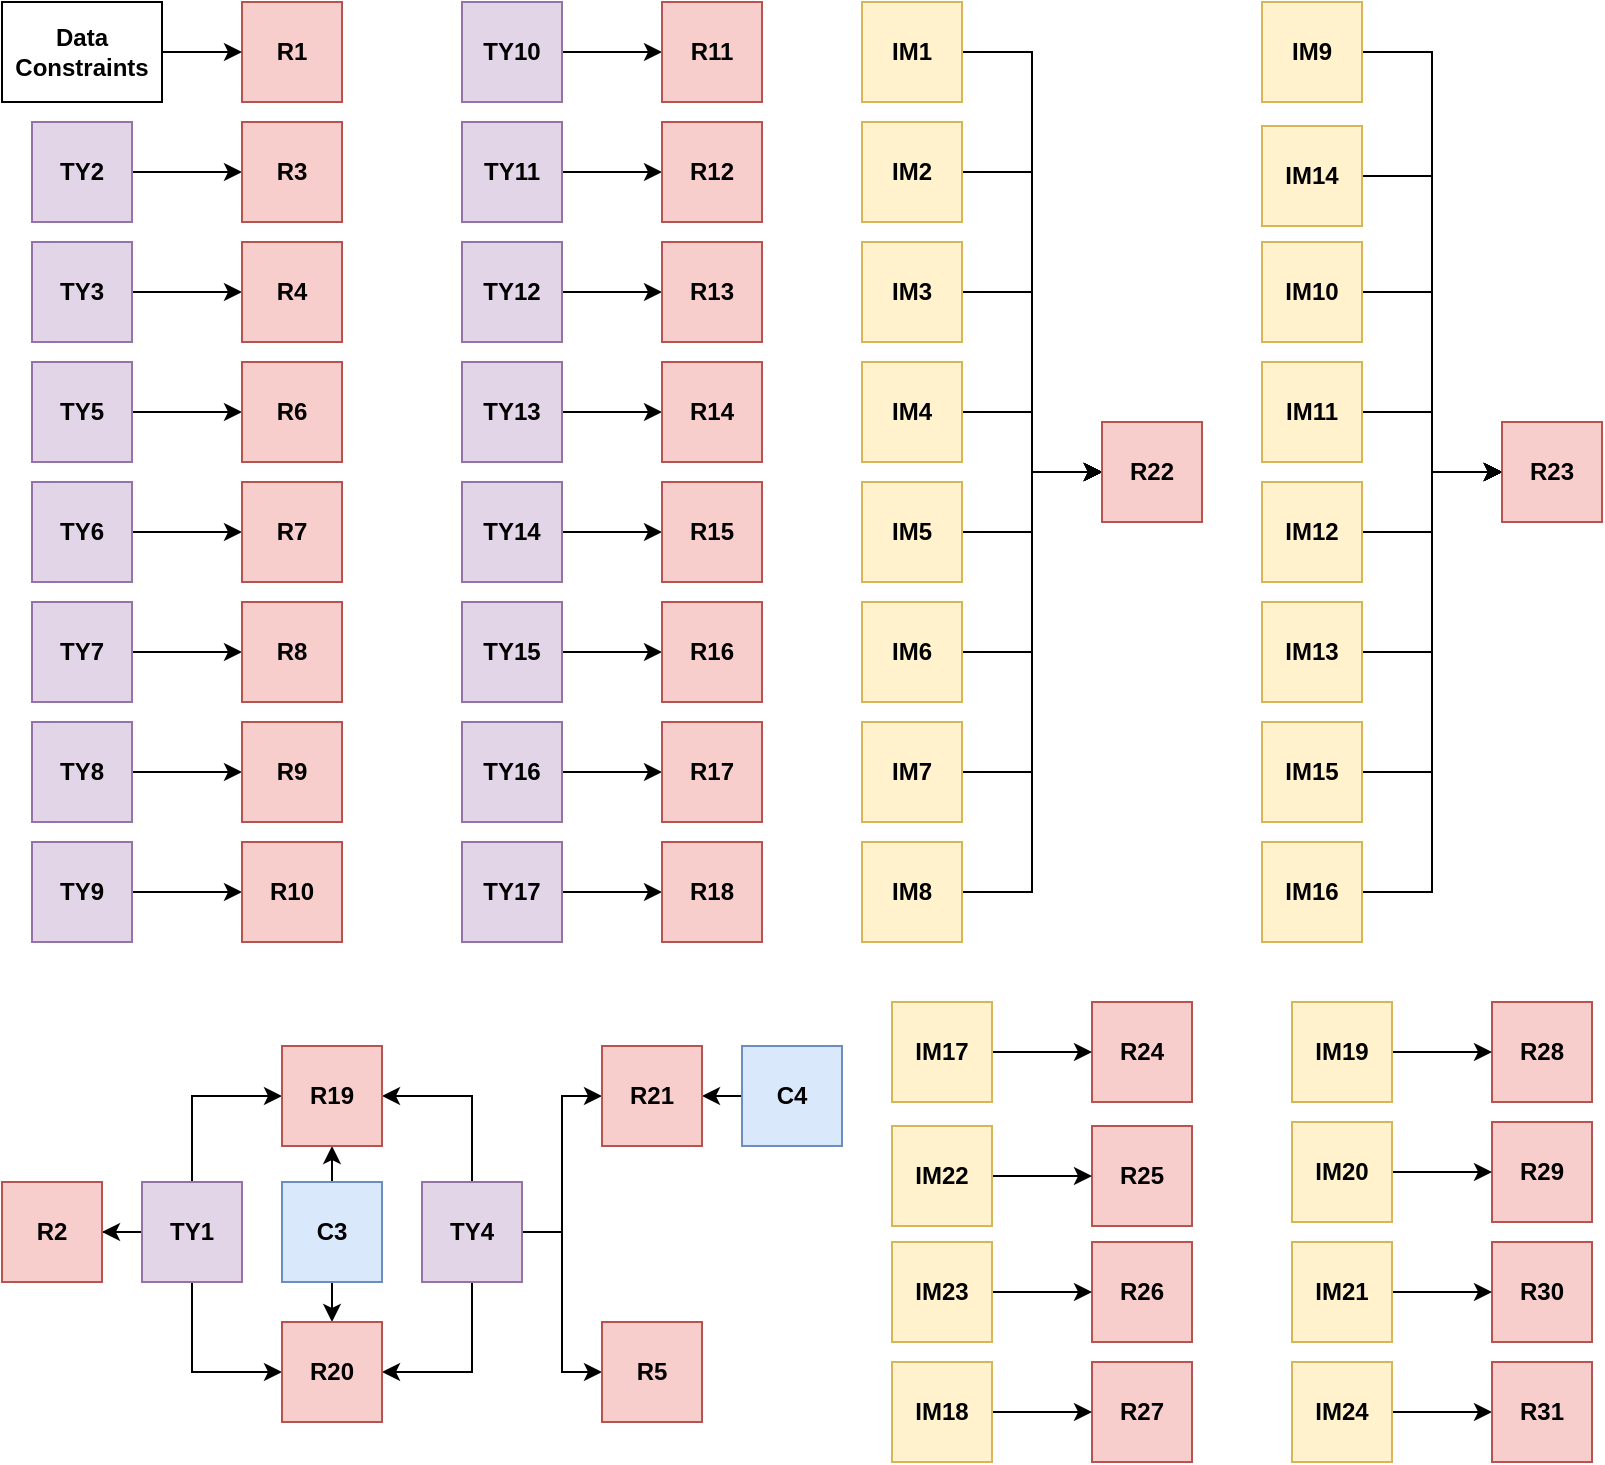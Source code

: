 <mxfile version="21.0.10" type="device"><diagram id="Voua08AdZDDQkW3HY6Ca" name="Page-1"><mxGraphModel dx="2222" dy="779" grid="1" gridSize="10" guides="1" tooltips="1" connect="1" arrows="1" fold="1" page="1" pageScale="1" pageWidth="850" pageHeight="1100" math="0" shadow="0"><root><mxCell id="0"/><mxCell id="1" parent="0"/><mxCell id="DReJ0ap7wg41NxFlK_kn-65" style="edgeStyle=orthogonalEdgeStyle;rounded=0;orthogonalLoop=1;jettySize=auto;html=1;exitX=1;exitY=0.5;exitDx=0;exitDy=0;entryX=0;entryY=0.5;entryDx=0;entryDy=0;" parent="1" source="UbPSpZ2BlI031xM621BM-1" target="DReJ0ap7wg41NxFlK_kn-56" edge="1"><mxGeometry relative="1" as="geometry"/></mxCell><mxCell id="UbPSpZ2BlI031xM621BM-1" value="IM1" style="rounded=0;whiteSpace=wrap;html=1;fontStyle=1;fillColor=#fff2cc;strokeColor=#d6b656;" parent="1" vertex="1"><mxGeometry x="-392" y="20" width="50" height="50" as="geometry"/></mxCell><mxCell id="DReJ0ap7wg41NxFlK_kn-14" value="" style="edgeStyle=orthogonalEdgeStyle;rounded=0;orthogonalLoop=1;jettySize=auto;html=1;" parent="1" source="UbPSpZ2BlI031xM621BM-9" target="DReJ0ap7wg41NxFlK_kn-13" edge="1"><mxGeometry relative="1" as="geometry"/></mxCell><mxCell id="UbPSpZ2BlI031xM621BM-9" value="TY5" style="rounded=0;whiteSpace=wrap;html=1;fontStyle=1;fillColor=#e1d5e7;strokeColor=#9673a6;" parent="1" vertex="1"><mxGeometry x="-807" y="200" width="50" height="50" as="geometry"/></mxCell><mxCell id="DReJ0ap7wg41NxFlK_kn-16" value="" style="edgeStyle=orthogonalEdgeStyle;rounded=0;orthogonalLoop=1;jettySize=auto;html=1;entryX=0;entryY=0.5;entryDx=0;entryDy=0;" parent="1" source="UbPSpZ2BlI031xM621BM-10" target="DReJ0ap7wg41NxFlK_kn-15" edge="1"><mxGeometry relative="1" as="geometry"/></mxCell><mxCell id="DReJ0ap7wg41NxFlK_kn-49" style="edgeStyle=orthogonalEdgeStyle;rounded=0;orthogonalLoop=1;jettySize=auto;html=1;exitX=0.5;exitY=0;exitDx=0;exitDy=0;entryX=1;entryY=0.5;entryDx=0;entryDy=0;" parent="1" source="UbPSpZ2BlI031xM621BM-10" target="DReJ0ap7wg41NxFlK_kn-41" edge="1"><mxGeometry relative="1" as="geometry"/></mxCell><mxCell id="DReJ0ap7wg41NxFlK_kn-50" style="edgeStyle=orthogonalEdgeStyle;rounded=0;orthogonalLoop=1;jettySize=auto;html=1;exitX=0.5;exitY=1;exitDx=0;exitDy=0;entryX=1;entryY=0.5;entryDx=0;entryDy=0;" parent="1" source="UbPSpZ2BlI031xM621BM-10" target="DReJ0ap7wg41NxFlK_kn-42" edge="1"><mxGeometry relative="1" as="geometry"/></mxCell><mxCell id="DReJ0ap7wg41NxFlK_kn-54" style="edgeStyle=orthogonalEdgeStyle;rounded=0;orthogonalLoop=1;jettySize=auto;html=1;exitX=1;exitY=0.5;exitDx=0;exitDy=0;entryX=0;entryY=0.5;entryDx=0;entryDy=0;" parent="1" source="UbPSpZ2BlI031xM621BM-10" target="DReJ0ap7wg41NxFlK_kn-53" edge="1"><mxGeometry relative="1" as="geometry"/></mxCell><mxCell id="UbPSpZ2BlI031xM621BM-10" value="TY4" style="rounded=0;whiteSpace=wrap;html=1;fontStyle=1;fillColor=#e1d5e7;strokeColor=#9673a6;" parent="1" vertex="1"><mxGeometry x="-612" y="610" width="50" height="50" as="geometry"/></mxCell><mxCell id="DReJ0ap7wg41NxFlK_kn-27" value="" style="edgeStyle=orthogonalEdgeStyle;rounded=0;orthogonalLoop=1;jettySize=auto;html=1;" parent="1" source="UbPSpZ2BlI031xM621BM-14" target="DReJ0ap7wg41NxFlK_kn-20" edge="1"><mxGeometry relative="1" as="geometry"/></mxCell><mxCell id="UbPSpZ2BlI031xM621BM-14" value="TY9" style="rounded=0;whiteSpace=wrap;html=1;fontStyle=1;fillColor=#e1d5e7;strokeColor=#9673a6;" parent="1" vertex="1"><mxGeometry x="-807" y="440" width="50" height="50" as="geometry"/></mxCell><mxCell id="DReJ0ap7wg41NxFlK_kn-66" value="" style="edgeStyle=orthogonalEdgeStyle;rounded=0;orthogonalLoop=1;jettySize=auto;html=1;entryX=0;entryY=0.5;entryDx=0;entryDy=0;" parent="1" source="UbPSpZ2BlI031xM621BM-2" target="DReJ0ap7wg41NxFlK_kn-56" edge="1"><mxGeometry relative="1" as="geometry"/></mxCell><mxCell id="UbPSpZ2BlI031xM621BM-2" value="IM2" style="rounded=0;whiteSpace=wrap;html=1;fontStyle=1;fillColor=#fff2cc;strokeColor=#d6b656;" parent="1" vertex="1"><mxGeometry x="-392" y="80" width="50" height="50" as="geometry"/></mxCell><mxCell id="DReJ0ap7wg41NxFlK_kn-25" style="edgeStyle=orthogonalEdgeStyle;rounded=0;orthogonalLoop=1;jettySize=auto;html=1;exitX=1;exitY=0.5;exitDx=0;exitDy=0;entryX=0;entryY=0.5;entryDx=0;entryDy=0;" parent="1" source="UbPSpZ2BlI031xM621BM-12" target="DReJ0ap7wg41NxFlK_kn-18" edge="1"><mxGeometry relative="1" as="geometry"/></mxCell><mxCell id="UbPSpZ2BlI031xM621BM-12" value="TY7" style="rounded=0;whiteSpace=wrap;html=1;fontStyle=1;fillColor=#e1d5e7;strokeColor=#9673a6;" parent="1" vertex="1"><mxGeometry x="-807" y="320" width="50" height="50" as="geometry"/></mxCell><mxCell id="DReJ0ap7wg41NxFlK_kn-26" style="edgeStyle=orthogonalEdgeStyle;rounded=0;orthogonalLoop=1;jettySize=auto;html=1;exitX=1;exitY=0.5;exitDx=0;exitDy=0;entryX=0;entryY=0.5;entryDx=0;entryDy=0;" parent="1" source="UbPSpZ2BlI031xM621BM-13" target="DReJ0ap7wg41NxFlK_kn-19" edge="1"><mxGeometry relative="1" as="geometry"/></mxCell><mxCell id="UbPSpZ2BlI031xM621BM-13" value="TY8" style="rounded=0;whiteSpace=wrap;html=1;fontStyle=1;fillColor=#e1d5e7;strokeColor=#9673a6;" parent="1" vertex="1"><mxGeometry x="-807" y="380" width="50" height="50" as="geometry"/></mxCell><mxCell id="DReJ0ap7wg41NxFlK_kn-23" style="edgeStyle=orthogonalEdgeStyle;rounded=0;orthogonalLoop=1;jettySize=auto;html=1;exitX=1;exitY=0.5;exitDx=0;exitDy=0;entryX=0;entryY=0.5;entryDx=0;entryDy=0;" parent="1" source="UbPSpZ2BlI031xM621BM-11" target="DReJ0ap7wg41NxFlK_kn-17" edge="1"><mxGeometry relative="1" as="geometry"/></mxCell><mxCell id="UbPSpZ2BlI031xM621BM-11" value="TY6" style="rounded=0;whiteSpace=wrap;html=1;fontStyle=1;fillColor=#e1d5e7;strokeColor=#9673a6;" parent="1" vertex="1"><mxGeometry x="-807" y="260" width="50" height="50" as="geometry"/></mxCell><mxCell id="DReJ0ap7wg41NxFlK_kn-43" style="edgeStyle=orthogonalEdgeStyle;rounded=0;orthogonalLoop=1;jettySize=auto;html=1;exitX=1;exitY=0.5;exitDx=0;exitDy=0;entryX=0;entryY=0.5;entryDx=0;entryDy=0;" parent="1" source="UbPSpZ2BlI031xM621BM-17" target="DReJ0ap7wg41NxFlK_kn-37" edge="1"><mxGeometry relative="1" as="geometry"/></mxCell><mxCell id="UbPSpZ2BlI031xM621BM-17" value="TY14" style="rounded=0;whiteSpace=wrap;html=1;fontStyle=1;fillColor=#e1d5e7;strokeColor=#9673a6;" parent="1" vertex="1"><mxGeometry x="-592" y="260" width="50" height="50" as="geometry"/></mxCell><mxCell id="DReJ0ap7wg41NxFlK_kn-45" style="edgeStyle=orthogonalEdgeStyle;rounded=0;orthogonalLoop=1;jettySize=auto;html=1;exitX=1;exitY=0.5;exitDx=0;exitDy=0;entryX=0;entryY=0.5;entryDx=0;entryDy=0;" parent="1" source="UbPSpZ2BlI031xM621BM-15" target="DReJ0ap7wg41NxFlK_kn-39" edge="1"><mxGeometry relative="1" as="geometry"/></mxCell><mxCell id="UbPSpZ2BlI031xM621BM-15" value="TY16" style="rounded=0;whiteSpace=wrap;html=1;fontStyle=1;fillColor=#e1d5e7;strokeColor=#9673a6;" parent="1" vertex="1"><mxGeometry x="-592" y="380" width="50" height="50" as="geometry"/></mxCell><mxCell id="DReJ0ap7wg41NxFlK_kn-46" style="edgeStyle=orthogonalEdgeStyle;rounded=0;orthogonalLoop=1;jettySize=auto;html=1;exitX=1;exitY=0.5;exitDx=0;exitDy=0;entryX=0;entryY=0.5;entryDx=0;entryDy=0;" parent="1" source="UbPSpZ2BlI031xM621BM-16" target="DReJ0ap7wg41NxFlK_kn-40" edge="1"><mxGeometry relative="1" as="geometry"/></mxCell><mxCell id="UbPSpZ2BlI031xM621BM-16" value="TY17" style="rounded=0;whiteSpace=wrap;html=1;fontStyle=1;fillColor=#e1d5e7;strokeColor=#9673a6;" parent="1" vertex="1"><mxGeometry x="-592" y="440" width="50" height="50" as="geometry"/></mxCell><mxCell id="DReJ0ap7wg41NxFlK_kn-44" style="edgeStyle=orthogonalEdgeStyle;rounded=0;orthogonalLoop=1;jettySize=auto;html=1;exitX=1;exitY=0.5;exitDx=0;exitDy=0;entryX=0;entryY=0.5;entryDx=0;entryDy=0;" parent="1" source="UbPSpZ2BlI031xM621BM-18" target="DReJ0ap7wg41NxFlK_kn-38" edge="1"><mxGeometry relative="1" as="geometry"/></mxCell><mxCell id="UbPSpZ2BlI031xM621BM-18" value="TY15" style="rounded=0;whiteSpace=wrap;html=1;fontStyle=1;fillColor=#e1d5e7;strokeColor=#9673a6;" parent="1" vertex="1"><mxGeometry x="-592" y="320" width="50" height="50" as="geometry"/></mxCell><mxCell id="DReJ0ap7wg41NxFlK_kn-12" value="" style="edgeStyle=orthogonalEdgeStyle;rounded=0;orthogonalLoop=1;jettySize=auto;html=1;" parent="1" source="GSLJ3GHXtGEVud8e1H04-1" target="DReJ0ap7wg41NxFlK_kn-11" edge="1"><mxGeometry relative="1" as="geometry"/></mxCell><mxCell id="GSLJ3GHXtGEVud8e1H04-1" value="TY3" style="rounded=0;whiteSpace=wrap;html=1;fontStyle=1;fillColor=#e1d5e7;strokeColor=#9673a6;" parent="1" vertex="1"><mxGeometry x="-807" y="140" width="50" height="50" as="geometry"/></mxCell><mxCell id="DReJ0ap7wg41NxFlK_kn-10" value="" style="edgeStyle=orthogonalEdgeStyle;rounded=0;orthogonalLoop=1;jettySize=auto;html=1;" parent="1" source="GSLJ3GHXtGEVud8e1H04-2" target="DReJ0ap7wg41NxFlK_kn-9" edge="1"><mxGeometry relative="1" as="geometry"/></mxCell><mxCell id="DReJ0ap7wg41NxFlK_kn-51" style="edgeStyle=orthogonalEdgeStyle;rounded=0;orthogonalLoop=1;jettySize=auto;html=1;exitX=0.5;exitY=0;exitDx=0;exitDy=0;entryX=0;entryY=0.5;entryDx=0;entryDy=0;" parent="1" source="GSLJ3GHXtGEVud8e1H04-2" target="DReJ0ap7wg41NxFlK_kn-41" edge="1"><mxGeometry relative="1" as="geometry"/></mxCell><mxCell id="DReJ0ap7wg41NxFlK_kn-52" style="edgeStyle=orthogonalEdgeStyle;rounded=0;orthogonalLoop=1;jettySize=auto;html=1;exitX=0.5;exitY=1;exitDx=0;exitDy=0;entryX=0;entryY=0.5;entryDx=0;entryDy=0;" parent="1" source="GSLJ3GHXtGEVud8e1H04-2" target="DReJ0ap7wg41NxFlK_kn-42" edge="1"><mxGeometry relative="1" as="geometry"/></mxCell><mxCell id="GSLJ3GHXtGEVud8e1H04-2" value="TY1" style="rounded=0;whiteSpace=wrap;html=1;fontStyle=1;fillColor=#e1d5e7;strokeColor=#9673a6;" parent="1" vertex="1"><mxGeometry x="-752" y="610" width="50" height="50" as="geometry"/></mxCell><mxCell id="DReJ0ap7wg41NxFlK_kn-69" style="edgeStyle=orthogonalEdgeStyle;rounded=0;orthogonalLoop=1;jettySize=auto;html=1;exitX=1;exitY=0.5;exitDx=0;exitDy=0;entryX=0;entryY=0.5;entryDx=0;entryDy=0;" parent="1" source="GSLJ3GHXtGEVud8e1H04-3" target="DReJ0ap7wg41NxFlK_kn-56" edge="1"><mxGeometry relative="1" as="geometry"/></mxCell><mxCell id="GSLJ3GHXtGEVud8e1H04-3" value="IM5" style="rounded=0;whiteSpace=wrap;html=1;fontStyle=1;fillColor=#fff2cc;strokeColor=#d6b656;" parent="1" vertex="1"><mxGeometry x="-392" y="260" width="50" height="50" as="geometry"/></mxCell><mxCell id="DReJ0ap7wg41NxFlK_kn-72" style="edgeStyle=orthogonalEdgeStyle;rounded=0;orthogonalLoop=1;jettySize=auto;html=1;exitX=1;exitY=0.5;exitDx=0;exitDy=0;entryX=0;entryY=0.5;entryDx=0;entryDy=0;" parent="1" source="GSLJ3GHXtGEVud8e1H04-4" target="DReJ0ap7wg41NxFlK_kn-56" edge="1"><mxGeometry relative="1" as="geometry"/></mxCell><mxCell id="GSLJ3GHXtGEVud8e1H04-4" value="IM8" style="rounded=0;whiteSpace=wrap;html=1;fontStyle=1;fillColor=#fff2cc;strokeColor=#d6b656;" parent="1" vertex="1"><mxGeometry x="-392" y="440" width="50" height="50" as="geometry"/></mxCell><mxCell id="DReJ0ap7wg41NxFlK_kn-78" style="edgeStyle=orthogonalEdgeStyle;rounded=0;orthogonalLoop=1;jettySize=auto;html=1;exitX=1;exitY=0.5;exitDx=0;exitDy=0;entryX=0;entryY=0.5;entryDx=0;entryDy=0;" parent="1" source="GSLJ3GHXtGEVud8e1H04-5" target="DReJ0ap7wg41NxFlK_kn-57" edge="1"><mxGeometry relative="1" as="geometry"/></mxCell><mxCell id="GSLJ3GHXtGEVud8e1H04-5" value="IM13" style="rounded=0;whiteSpace=wrap;html=1;fontStyle=1;fillColor=#fff2cc;strokeColor=#d6b656;" parent="1" vertex="1"><mxGeometry x="-192" y="320" width="50" height="50" as="geometry"/></mxCell><mxCell id="DReJ0ap7wg41NxFlK_kn-73" value="" style="edgeStyle=orthogonalEdgeStyle;rounded=0;orthogonalLoop=1;jettySize=auto;html=1;entryX=0;entryY=0.5;entryDx=0;entryDy=0;" parent="1" source="GSLJ3GHXtGEVud8e1H04-6" target="DReJ0ap7wg41NxFlK_kn-57" edge="1"><mxGeometry relative="1" as="geometry"/></mxCell><mxCell id="GSLJ3GHXtGEVud8e1H04-6" value="IM9" style="rounded=0;whiteSpace=wrap;html=1;fontStyle=1;fillColor=#fff2cc;strokeColor=#d6b656;" parent="1" vertex="1"><mxGeometry x="-192" y="20" width="50" height="50" as="geometry"/></mxCell><mxCell id="DReJ0ap7wg41NxFlK_kn-75" value="" style="edgeStyle=orthogonalEdgeStyle;rounded=0;orthogonalLoop=1;jettySize=auto;html=1;entryX=0;entryY=0.5;entryDx=0;entryDy=0;" parent="1" source="GSLJ3GHXtGEVud8e1H04-7" target="DReJ0ap7wg41NxFlK_kn-57" edge="1"><mxGeometry relative="1" as="geometry"/></mxCell><mxCell id="GSLJ3GHXtGEVud8e1H04-7" value="IM10" style="rounded=0;whiteSpace=wrap;html=1;fontStyle=1;fillColor=#fff2cc;strokeColor=#d6b656;" parent="1" vertex="1"><mxGeometry x="-192" y="140" width="50" height="50" as="geometry"/></mxCell><mxCell id="DReJ0ap7wg41NxFlK_kn-76" style="edgeStyle=orthogonalEdgeStyle;rounded=0;orthogonalLoop=1;jettySize=auto;html=1;exitX=1;exitY=0.5;exitDx=0;exitDy=0;entryX=0;entryY=0.5;entryDx=0;entryDy=0;" parent="1" source="GSLJ3GHXtGEVud8e1H04-8" target="DReJ0ap7wg41NxFlK_kn-57" edge="1"><mxGeometry relative="1" as="geometry"/></mxCell><mxCell id="GSLJ3GHXtGEVud8e1H04-8" value="IM11" style="rounded=0;whiteSpace=wrap;html=1;fontStyle=1;fillColor=#fff2cc;strokeColor=#d6b656;" parent="1" vertex="1"><mxGeometry x="-192.0" y="200" width="50" height="50" as="geometry"/></mxCell><mxCell id="DReJ0ap7wg41NxFlK_kn-77" style="edgeStyle=orthogonalEdgeStyle;rounded=0;orthogonalLoop=1;jettySize=auto;html=1;exitX=1;exitY=0.5;exitDx=0;exitDy=0;entryX=0;entryY=0.5;entryDx=0;entryDy=0;" parent="1" source="GSLJ3GHXtGEVud8e1H04-9" target="DReJ0ap7wg41NxFlK_kn-57" edge="1"><mxGeometry relative="1" as="geometry"/></mxCell><mxCell id="GSLJ3GHXtGEVud8e1H04-9" value="IM12" style="rounded=0;whiteSpace=wrap;html=1;fontStyle=1;fillColor=#fff2cc;strokeColor=#d6b656;" parent="1" vertex="1"><mxGeometry x="-192.0" y="260" width="50" height="50" as="geometry"/></mxCell><mxCell id="DReJ0ap7wg41NxFlK_kn-70" value="" style="edgeStyle=orthogonalEdgeStyle;rounded=0;orthogonalLoop=1;jettySize=auto;html=1;entryX=0;entryY=0.5;entryDx=0;entryDy=0;" parent="1" source="nAyjH7x5ld0WhubJfcOg-8" target="DReJ0ap7wg41NxFlK_kn-56" edge="1"><mxGeometry relative="1" as="geometry"/></mxCell><mxCell id="nAyjH7x5ld0WhubJfcOg-8" value="IM6" style="rounded=0;whiteSpace=wrap;html=1;fontStyle=1;fillColor=#fff2cc;strokeColor=#d6b656;" parent="1" vertex="1"><mxGeometry x="-392" y="320" width="50" height="50" as="geometry"/></mxCell><mxCell id="DReJ0ap7wg41NxFlK_kn-71" value="" style="edgeStyle=orthogonalEdgeStyle;rounded=0;orthogonalLoop=1;jettySize=auto;html=1;entryX=0;entryY=0.5;entryDx=0;entryDy=0;" parent="1" source="nAyjH7x5ld0WhubJfcOg-13" target="DReJ0ap7wg41NxFlK_kn-56" edge="1"><mxGeometry relative="1" as="geometry"/></mxCell><mxCell id="nAyjH7x5ld0WhubJfcOg-13" value="IM7" style="rounded=0;whiteSpace=wrap;html=1;fontStyle=1;fillColor=#fff2cc;strokeColor=#d6b656;" parent="1" vertex="1"><mxGeometry x="-392.0" y="380" width="50" height="50" as="geometry"/></mxCell><mxCell id="DReJ0ap7wg41NxFlK_kn-68" style="edgeStyle=orthogonalEdgeStyle;rounded=0;orthogonalLoop=1;jettySize=auto;html=1;exitX=1;exitY=0.5;exitDx=0;exitDy=0;entryX=0;entryY=0.5;entryDx=0;entryDy=0;" parent="1" source="nAyjH7x5ld0WhubJfcOg-16" target="DReJ0ap7wg41NxFlK_kn-56" edge="1"><mxGeometry relative="1" as="geometry"/></mxCell><mxCell id="nAyjH7x5ld0WhubJfcOg-16" value="IM4" style="rounded=0;whiteSpace=wrap;html=1;fontStyle=1;fillColor=#fff2cc;strokeColor=#d6b656;" parent="1" vertex="1"><mxGeometry x="-392" y="200" width="50" height="50" as="geometry"/></mxCell><mxCell id="DReJ0ap7wg41NxFlK_kn-8" value="" style="edgeStyle=orthogonalEdgeStyle;rounded=0;orthogonalLoop=1;jettySize=auto;html=1;" parent="1" source="nAyjH7x5ld0WhubJfcOg-23" target="DReJ0ap7wg41NxFlK_kn-7" edge="1"><mxGeometry relative="1" as="geometry"/></mxCell><mxCell id="nAyjH7x5ld0WhubJfcOg-23" value="TY2" style="rounded=0;whiteSpace=wrap;html=1;fontStyle=1;fillColor=#e1d5e7;strokeColor=#9673a6;" parent="1" vertex="1"><mxGeometry x="-807" y="80" width="50" height="50" as="geometry"/></mxCell><mxCell id="DReJ0ap7wg41NxFlK_kn-35" style="edgeStyle=orthogonalEdgeStyle;rounded=0;orthogonalLoop=1;jettySize=auto;html=1;exitX=1;exitY=0.5;exitDx=0;exitDy=0;entryX=0;entryY=0.5;entryDx=0;entryDy=0;" parent="1" source="nAyjH7x5ld0WhubJfcOg-42" target="DReJ0ap7wg41NxFlK_kn-28" edge="1"><mxGeometry relative="1" as="geometry"/></mxCell><mxCell id="nAyjH7x5ld0WhubJfcOg-42" value="TY10" style="rounded=0;whiteSpace=wrap;html=1;fontStyle=1;fillColor=#e1d5e7;strokeColor=#9673a6;" parent="1" vertex="1"><mxGeometry x="-592" y="20" width="50" height="50" as="geometry"/></mxCell><mxCell id="DReJ0ap7wg41NxFlK_kn-36" style="edgeStyle=orthogonalEdgeStyle;rounded=0;orthogonalLoop=1;jettySize=auto;html=1;exitX=1;exitY=0.5;exitDx=0;exitDy=0;entryX=0;entryY=0.5;entryDx=0;entryDy=0;" parent="1" source="nAyjH7x5ld0WhubJfcOg-43" target="DReJ0ap7wg41NxFlK_kn-29" edge="1"><mxGeometry relative="1" as="geometry"/></mxCell><mxCell id="nAyjH7x5ld0WhubJfcOg-43" value="TY11" style="rounded=0;whiteSpace=wrap;html=1;fontStyle=1;fillColor=#e1d5e7;strokeColor=#9673a6;" parent="1" vertex="1"><mxGeometry x="-592" y="80" width="50" height="50" as="geometry"/></mxCell><mxCell id="DReJ0ap7wg41NxFlK_kn-34" style="edgeStyle=orthogonalEdgeStyle;rounded=0;orthogonalLoop=1;jettySize=auto;html=1;exitX=1;exitY=0.5;exitDx=0;exitDy=0;entryX=0;entryY=0.5;entryDx=0;entryDy=0;" parent="1" source="nAyjH7x5ld0WhubJfcOg-44" target="DReJ0ap7wg41NxFlK_kn-30" edge="1"><mxGeometry relative="1" as="geometry"/></mxCell><mxCell id="nAyjH7x5ld0WhubJfcOg-44" value="TY12" style="rounded=0;whiteSpace=wrap;html=1;fontStyle=1;fillColor=#e1d5e7;strokeColor=#9673a6;" parent="1" vertex="1"><mxGeometry x="-592" y="140" width="50" height="50" as="geometry"/></mxCell><mxCell id="DReJ0ap7wg41NxFlK_kn-33" value="" style="edgeStyle=orthogonalEdgeStyle;rounded=0;orthogonalLoop=1;jettySize=auto;html=1;" parent="1" source="nAyjH7x5ld0WhubJfcOg-45" target="DReJ0ap7wg41NxFlK_kn-31" edge="1"><mxGeometry relative="1" as="geometry"/></mxCell><mxCell id="nAyjH7x5ld0WhubJfcOg-45" value="TY13" style="rounded=0;whiteSpace=wrap;html=1;fontStyle=1;fillColor=#e1d5e7;strokeColor=#9673a6;" parent="1" vertex="1"><mxGeometry x="-592" y="200" width="50" height="50" as="geometry"/></mxCell><mxCell id="DReJ0ap7wg41NxFlK_kn-67" value="" style="edgeStyle=orthogonalEdgeStyle;rounded=0;orthogonalLoop=1;jettySize=auto;html=1;entryX=0;entryY=0.5;entryDx=0;entryDy=0;" parent="1" source="uFB73G2saYUNhUMWogG1-1" target="DReJ0ap7wg41NxFlK_kn-56" edge="1"><mxGeometry relative="1" as="geometry"/></mxCell><mxCell id="uFB73G2saYUNhUMWogG1-1" value="IM3" style="rounded=0;whiteSpace=wrap;html=1;fontStyle=1;fillColor=#fff2cc;strokeColor=#d6b656;" parent="1" vertex="1"><mxGeometry x="-392.0" y="140" width="50" height="50" as="geometry"/></mxCell><mxCell id="DReJ0ap7wg41NxFlK_kn-79" style="edgeStyle=orthogonalEdgeStyle;rounded=0;orthogonalLoop=1;jettySize=auto;html=1;exitX=1;exitY=0.5;exitDx=0;exitDy=0;entryX=0;entryY=0.5;entryDx=0;entryDy=0;" parent="1" source="fTgO2sZlpGz_nwhxXqvM-1" target="DReJ0ap7wg41NxFlK_kn-57" edge="1"><mxGeometry relative="1" as="geometry"/></mxCell><mxCell id="fTgO2sZlpGz_nwhxXqvM-1" value="IM15" style="rounded=0;whiteSpace=wrap;html=1;fontStyle=1;fillColor=#fff2cc;strokeColor=#d6b656;" parent="1" vertex="1"><mxGeometry x="-192" y="380" width="50" height="50" as="geometry"/></mxCell><mxCell id="DReJ0ap7wg41NxFlK_kn-74" value="" style="edgeStyle=orthogonalEdgeStyle;rounded=0;orthogonalLoop=1;jettySize=auto;html=1;entryX=0;entryY=0.5;entryDx=0;entryDy=0;" parent="1" source="fTgO2sZlpGz_nwhxXqvM-2" target="DReJ0ap7wg41NxFlK_kn-57" edge="1"><mxGeometry relative="1" as="geometry"/></mxCell><mxCell id="fTgO2sZlpGz_nwhxXqvM-2" value="IM14" style="rounded=0;whiteSpace=wrap;html=1;fontStyle=1;fillColor=#fff2cc;strokeColor=#d6b656;" parent="1" vertex="1"><mxGeometry x="-192" y="82" width="50" height="50" as="geometry"/></mxCell><mxCell id="DReJ0ap7wg41NxFlK_kn-55" style="edgeStyle=orthogonalEdgeStyle;rounded=0;orthogonalLoop=1;jettySize=auto;html=1;exitX=0;exitY=0.5;exitDx=0;exitDy=0;entryX=1;entryY=0.5;entryDx=0;entryDy=0;" parent="1" source="DReJ0ap7wg41NxFlK_kn-2" target="DReJ0ap7wg41NxFlK_kn-53" edge="1"><mxGeometry relative="1" as="geometry"/></mxCell><mxCell id="DReJ0ap7wg41NxFlK_kn-2" value="&lt;b&gt;C4&lt;/b&gt;" style="whiteSpace=wrap;html=1;aspect=fixed;fillColor=#dae8fc;strokeColor=#6c8ebf;" parent="1" vertex="1"><mxGeometry x="-452" y="542" width="50" height="50" as="geometry"/></mxCell><mxCell id="DReJ0ap7wg41NxFlK_kn-47" style="edgeStyle=orthogonalEdgeStyle;rounded=0;orthogonalLoop=1;jettySize=auto;html=1;exitX=0.5;exitY=0;exitDx=0;exitDy=0;entryX=0.5;entryY=1;entryDx=0;entryDy=0;" parent="1" source="DReJ0ap7wg41NxFlK_kn-3" target="DReJ0ap7wg41NxFlK_kn-41" edge="1"><mxGeometry relative="1" as="geometry"/></mxCell><mxCell id="DReJ0ap7wg41NxFlK_kn-48" style="edgeStyle=orthogonalEdgeStyle;rounded=0;orthogonalLoop=1;jettySize=auto;html=1;exitX=0.5;exitY=1;exitDx=0;exitDy=0;entryX=0.5;entryY=0;entryDx=0;entryDy=0;" parent="1" source="DReJ0ap7wg41NxFlK_kn-3" target="DReJ0ap7wg41NxFlK_kn-42" edge="1"><mxGeometry relative="1" as="geometry"/></mxCell><mxCell id="DReJ0ap7wg41NxFlK_kn-3" value="&lt;b&gt;C3&lt;/b&gt;" style="whiteSpace=wrap;html=1;aspect=fixed;fillColor=#dae8fc;strokeColor=#6c8ebf;" parent="1" vertex="1"><mxGeometry x="-682" y="610" width="50" height="50" as="geometry"/></mxCell><mxCell id="DReJ0ap7wg41NxFlK_kn-4" value="R1" style="rounded=0;whiteSpace=wrap;html=1;fontStyle=1;fillColor=#f8cecc;strokeColor=#b85450;" parent="1" vertex="1"><mxGeometry x="-702" y="20" width="50" height="50" as="geometry"/></mxCell><mxCell id="DReJ0ap7wg41NxFlK_kn-6" value="" style="edgeStyle=orthogonalEdgeStyle;rounded=0;orthogonalLoop=1;jettySize=auto;html=1;" parent="1" source="DReJ0ap7wg41NxFlK_kn-5" target="DReJ0ap7wg41NxFlK_kn-4" edge="1"><mxGeometry relative="1" as="geometry"/></mxCell><mxCell id="DReJ0ap7wg41NxFlK_kn-5" value="Data Constraints" style="rounded=0;whiteSpace=wrap;html=1;fontStyle=1;" parent="1" vertex="1"><mxGeometry x="-822" y="20" width="80" height="50" as="geometry"/></mxCell><mxCell id="DReJ0ap7wg41NxFlK_kn-7" value="R3" style="rounded=0;whiteSpace=wrap;html=1;fontStyle=1;fillColor=#f8cecc;strokeColor=#b85450;" parent="1" vertex="1"><mxGeometry x="-702" y="80" width="50" height="50" as="geometry"/></mxCell><mxCell id="DReJ0ap7wg41NxFlK_kn-9" value="R2" style="rounded=0;whiteSpace=wrap;html=1;fontStyle=1;fillColor=#f8cecc;strokeColor=#b85450;" parent="1" vertex="1"><mxGeometry x="-822" y="610" width="50" height="50" as="geometry"/></mxCell><mxCell id="DReJ0ap7wg41NxFlK_kn-11" value="R4" style="rounded=0;whiteSpace=wrap;html=1;fontStyle=1;fillColor=#f8cecc;strokeColor=#b85450;" parent="1" vertex="1"><mxGeometry x="-702" y="140" width="50" height="50" as="geometry"/></mxCell><mxCell id="DReJ0ap7wg41NxFlK_kn-13" value="R6" style="rounded=0;whiteSpace=wrap;html=1;fontStyle=1;fillColor=#f8cecc;strokeColor=#b85450;" parent="1" vertex="1"><mxGeometry x="-702" y="200" width="50" height="50" as="geometry"/></mxCell><mxCell id="DReJ0ap7wg41NxFlK_kn-15" value="R5" style="rounded=0;whiteSpace=wrap;html=1;fontStyle=1;fillColor=#f8cecc;strokeColor=#b85450;" parent="1" vertex="1"><mxGeometry x="-522" y="680" width="50" height="50" as="geometry"/></mxCell><mxCell id="DReJ0ap7wg41NxFlK_kn-17" value="R7" style="rounded=0;whiteSpace=wrap;html=1;fontStyle=1;fillColor=#f8cecc;strokeColor=#b85450;" parent="1" vertex="1"><mxGeometry x="-702" y="260" width="50" height="50" as="geometry"/></mxCell><mxCell id="DReJ0ap7wg41NxFlK_kn-18" value="R8" style="rounded=0;whiteSpace=wrap;html=1;fontStyle=1;fillColor=#f8cecc;strokeColor=#b85450;" parent="1" vertex="1"><mxGeometry x="-702" y="320" width="50" height="50" as="geometry"/></mxCell><mxCell id="DReJ0ap7wg41NxFlK_kn-19" value="R9" style="rounded=0;whiteSpace=wrap;html=1;fontStyle=1;fillColor=#f8cecc;strokeColor=#b85450;" parent="1" vertex="1"><mxGeometry x="-702" y="380" width="50" height="50" as="geometry"/></mxCell><mxCell id="DReJ0ap7wg41NxFlK_kn-20" value="R10" style="rounded=0;whiteSpace=wrap;html=1;fontStyle=1;fillColor=#f8cecc;strokeColor=#b85450;" parent="1" vertex="1"><mxGeometry x="-702" y="440" width="50" height="50" as="geometry"/></mxCell><mxCell id="DReJ0ap7wg41NxFlK_kn-28" value="R11" style="rounded=0;whiteSpace=wrap;html=1;fontStyle=1;fillColor=#f8cecc;strokeColor=#b85450;" parent="1" vertex="1"><mxGeometry x="-492" y="20" width="50" height="50" as="geometry"/></mxCell><mxCell id="DReJ0ap7wg41NxFlK_kn-29" value="R12" style="rounded=0;whiteSpace=wrap;html=1;fontStyle=1;fillColor=#f8cecc;strokeColor=#b85450;" parent="1" vertex="1"><mxGeometry x="-492" y="80" width="50" height="50" as="geometry"/></mxCell><mxCell id="DReJ0ap7wg41NxFlK_kn-30" value="R13" style="rounded=0;whiteSpace=wrap;html=1;fontStyle=1;fillColor=#f8cecc;strokeColor=#b85450;" parent="1" vertex="1"><mxGeometry x="-492" y="140" width="50" height="50" as="geometry"/></mxCell><mxCell id="DReJ0ap7wg41NxFlK_kn-31" value="R14" style="rounded=0;whiteSpace=wrap;html=1;fontStyle=1;fillColor=#f8cecc;strokeColor=#b85450;" parent="1" vertex="1"><mxGeometry x="-492" y="200" width="50" height="50" as="geometry"/></mxCell><mxCell id="DReJ0ap7wg41NxFlK_kn-37" value="R15" style="rounded=0;whiteSpace=wrap;html=1;fontStyle=1;fillColor=#f8cecc;strokeColor=#b85450;" parent="1" vertex="1"><mxGeometry x="-492" y="260" width="50" height="50" as="geometry"/></mxCell><mxCell id="DReJ0ap7wg41NxFlK_kn-38" value="R16" style="rounded=0;whiteSpace=wrap;html=1;fontStyle=1;fillColor=#f8cecc;strokeColor=#b85450;" parent="1" vertex="1"><mxGeometry x="-492" y="320" width="50" height="50" as="geometry"/></mxCell><mxCell id="DReJ0ap7wg41NxFlK_kn-39" value="R17" style="rounded=0;whiteSpace=wrap;html=1;fontStyle=1;fillColor=#f8cecc;strokeColor=#b85450;" parent="1" vertex="1"><mxGeometry x="-492" y="380" width="50" height="50" as="geometry"/></mxCell><mxCell id="DReJ0ap7wg41NxFlK_kn-40" value="R18" style="rounded=0;whiteSpace=wrap;html=1;fontStyle=1;fillColor=#f8cecc;strokeColor=#b85450;" parent="1" vertex="1"><mxGeometry x="-492" y="440" width="50" height="50" as="geometry"/></mxCell><mxCell id="DReJ0ap7wg41NxFlK_kn-41" value="R19" style="rounded=0;whiteSpace=wrap;html=1;fontStyle=1;fillColor=#f8cecc;strokeColor=#b85450;" parent="1" vertex="1"><mxGeometry x="-682" y="542" width="50" height="50" as="geometry"/></mxCell><mxCell id="DReJ0ap7wg41NxFlK_kn-42" value="R20" style="rounded=0;whiteSpace=wrap;html=1;fontStyle=1;fillColor=#f8cecc;strokeColor=#b85450;" parent="1" vertex="1"><mxGeometry x="-682" y="680" width="50" height="50" as="geometry"/></mxCell><mxCell id="DReJ0ap7wg41NxFlK_kn-53" value="R21" style="rounded=0;whiteSpace=wrap;html=1;fontStyle=1;fillColor=#f8cecc;strokeColor=#b85450;" parent="1" vertex="1"><mxGeometry x="-522" y="542" width="50" height="50" as="geometry"/></mxCell><mxCell id="DReJ0ap7wg41NxFlK_kn-56" value="R22" style="rounded=0;whiteSpace=wrap;html=1;fontStyle=1;fillColor=#f8cecc;strokeColor=#b85450;" parent="1" vertex="1"><mxGeometry x="-272" y="230" width="50" height="50" as="geometry"/></mxCell><mxCell id="DReJ0ap7wg41NxFlK_kn-57" value="R23" style="rounded=0;whiteSpace=wrap;html=1;fontStyle=1;fillColor=#f8cecc;strokeColor=#b85450;" parent="1" vertex="1"><mxGeometry x="-72" y="230" width="50" height="50" as="geometry"/></mxCell><mxCell id="DReJ0ap7wg41NxFlK_kn-58" value="R24" style="rounded=0;whiteSpace=wrap;html=1;fontStyle=1;fillColor=#f8cecc;strokeColor=#b85450;" parent="1" vertex="1"><mxGeometry x="-277" y="520" width="50" height="50" as="geometry"/></mxCell><mxCell id="DReJ0ap7wg41NxFlK_kn-59" value="R25" style="rounded=0;whiteSpace=wrap;html=1;fontStyle=1;fillColor=#f8cecc;strokeColor=#b85450;" parent="1" vertex="1"><mxGeometry x="-277" y="582" width="50" height="50" as="geometry"/></mxCell><mxCell id="DReJ0ap7wg41NxFlK_kn-60" value="R26" style="rounded=0;whiteSpace=wrap;html=1;fontStyle=1;fillColor=#f8cecc;strokeColor=#b85450;" parent="1" vertex="1"><mxGeometry x="-277" y="640" width="50" height="50" as="geometry"/></mxCell><mxCell id="DReJ0ap7wg41NxFlK_kn-61" value="R27" style="rounded=0;whiteSpace=wrap;html=1;fontStyle=1;fillColor=#f8cecc;strokeColor=#b85450;" parent="1" vertex="1"><mxGeometry x="-277" y="700" width="50" height="50" as="geometry"/></mxCell><mxCell id="DReJ0ap7wg41NxFlK_kn-62" value="R28" style="rounded=0;whiteSpace=wrap;html=1;fontStyle=1;fillColor=#f8cecc;strokeColor=#b85450;" parent="1" vertex="1"><mxGeometry x="-77" y="520" width="50" height="50" as="geometry"/></mxCell><mxCell id="DReJ0ap7wg41NxFlK_kn-63" value="R29" style="rounded=0;whiteSpace=wrap;html=1;fontStyle=1;fillColor=#f8cecc;strokeColor=#b85450;" parent="1" vertex="1"><mxGeometry x="-77" y="580" width="50" height="50" as="geometry"/></mxCell><mxCell id="DReJ0ap7wg41NxFlK_kn-64" value="R30" style="rounded=0;whiteSpace=wrap;html=1;fontStyle=1;fillColor=#f8cecc;strokeColor=#b85450;" parent="1" vertex="1"><mxGeometry x="-77" y="640" width="50" height="50" as="geometry"/></mxCell><mxCell id="LMuWAAleQIwrYkfR8JK3-2" style="edgeStyle=orthogonalEdgeStyle;rounded=0;orthogonalLoop=1;jettySize=auto;html=1;exitX=1;exitY=0.5;exitDx=0;exitDy=0;entryX=0;entryY=0.5;entryDx=0;entryDy=0;" edge="1" parent="1" source="LMuWAAleQIwrYkfR8JK3-1" target="DReJ0ap7wg41NxFlK_kn-57"><mxGeometry relative="1" as="geometry"/></mxCell><mxCell id="LMuWAAleQIwrYkfR8JK3-1" value="IM16" style="rounded=0;whiteSpace=wrap;html=1;fontStyle=1;fillColor=#fff2cc;strokeColor=#d6b656;" vertex="1" parent="1"><mxGeometry x="-192" y="440" width="50" height="50" as="geometry"/></mxCell><mxCell id="LMuWAAleQIwrYkfR8JK3-16" style="edgeStyle=orthogonalEdgeStyle;rounded=0;orthogonalLoop=1;jettySize=auto;html=1;exitX=1;exitY=0.5;exitDx=0;exitDy=0;entryX=0;entryY=0.5;entryDx=0;entryDy=0;" edge="1" parent="1" source="LMuWAAleQIwrYkfR8JK3-3" target="DReJ0ap7wg41NxFlK_kn-62"><mxGeometry relative="1" as="geometry"/></mxCell><mxCell id="LMuWAAleQIwrYkfR8JK3-3" value="IM19" style="rounded=0;whiteSpace=wrap;html=1;fontStyle=1;fillColor=#fff2cc;strokeColor=#d6b656;" vertex="1" parent="1"><mxGeometry x="-177" y="520" width="50" height="50" as="geometry"/></mxCell><mxCell id="LMuWAAleQIwrYkfR8JK3-11" style="edgeStyle=orthogonalEdgeStyle;rounded=0;orthogonalLoop=1;jettySize=auto;html=1;exitX=1;exitY=0.5;exitDx=0;exitDy=0;entryX=0;entryY=0.5;entryDx=0;entryDy=0;" edge="1" parent="1" source="LMuWAAleQIwrYkfR8JK3-4" target="DReJ0ap7wg41NxFlK_kn-58"><mxGeometry relative="1" as="geometry"/></mxCell><mxCell id="LMuWAAleQIwrYkfR8JK3-4" value="IM17" style="rounded=0;whiteSpace=wrap;html=1;fontStyle=1;fillColor=#fff2cc;strokeColor=#d6b656;" vertex="1" parent="1"><mxGeometry x="-377.0" y="520" width="50" height="50" as="geometry"/></mxCell><mxCell id="LMuWAAleQIwrYkfR8JK3-15" style="edgeStyle=orthogonalEdgeStyle;rounded=0;orthogonalLoop=1;jettySize=auto;html=1;exitX=1;exitY=0.5;exitDx=0;exitDy=0;entryX=0;entryY=0.5;entryDx=0;entryDy=0;" edge="1" parent="1" source="LMuWAAleQIwrYkfR8JK3-5" target="DReJ0ap7wg41NxFlK_kn-61"><mxGeometry relative="1" as="geometry"/></mxCell><mxCell id="LMuWAAleQIwrYkfR8JK3-5" value="IM18" style="rounded=0;whiteSpace=wrap;html=1;fontStyle=1;fillColor=#fff2cc;strokeColor=#d6b656;" vertex="1" parent="1"><mxGeometry x="-377" y="700" width="50" height="50" as="geometry"/></mxCell><mxCell id="LMuWAAleQIwrYkfR8JK3-18" style="edgeStyle=orthogonalEdgeStyle;rounded=0;orthogonalLoop=1;jettySize=auto;html=1;exitX=1;exitY=0.5;exitDx=0;exitDy=0;entryX=0;entryY=0.5;entryDx=0;entryDy=0;" edge="1" parent="1" source="LMuWAAleQIwrYkfR8JK3-6" target="DReJ0ap7wg41NxFlK_kn-64"><mxGeometry relative="1" as="geometry"/></mxCell><mxCell id="LMuWAAleQIwrYkfR8JK3-6" value="IM21" style="rounded=0;whiteSpace=wrap;html=1;fontStyle=1;fillColor=#fff2cc;strokeColor=#d6b656;" vertex="1" parent="1"><mxGeometry x="-177" y="640" width="50" height="50" as="geometry"/></mxCell><mxCell id="LMuWAAleQIwrYkfR8JK3-17" style="edgeStyle=orthogonalEdgeStyle;rounded=0;orthogonalLoop=1;jettySize=auto;html=1;exitX=1;exitY=0.5;exitDx=0;exitDy=0;entryX=0;entryY=0.5;entryDx=0;entryDy=0;" edge="1" parent="1" source="LMuWAAleQIwrYkfR8JK3-7" target="DReJ0ap7wg41NxFlK_kn-63"><mxGeometry relative="1" as="geometry"/></mxCell><mxCell id="LMuWAAleQIwrYkfR8JK3-7" value="IM20" style="rounded=0;whiteSpace=wrap;html=1;fontStyle=1;fillColor=#fff2cc;strokeColor=#d6b656;" vertex="1" parent="1"><mxGeometry x="-177" y="580" width="50" height="50" as="geometry"/></mxCell><mxCell id="LMuWAAleQIwrYkfR8JK3-14" style="edgeStyle=orthogonalEdgeStyle;rounded=0;orthogonalLoop=1;jettySize=auto;html=1;exitX=1;exitY=0.5;exitDx=0;exitDy=0;entryX=0;entryY=0.5;entryDx=0;entryDy=0;" edge="1" parent="1" source="LMuWAAleQIwrYkfR8JK3-8" target="DReJ0ap7wg41NxFlK_kn-60"><mxGeometry relative="1" as="geometry"/></mxCell><mxCell id="LMuWAAleQIwrYkfR8JK3-8" value="IM23" style="rounded=0;whiteSpace=wrap;html=1;fontStyle=1;fillColor=#fff2cc;strokeColor=#d6b656;" vertex="1" parent="1"><mxGeometry x="-377.0" y="640" width="50" height="50" as="geometry"/></mxCell><mxCell id="LMuWAAleQIwrYkfR8JK3-12" style="edgeStyle=orthogonalEdgeStyle;rounded=0;orthogonalLoop=1;jettySize=auto;html=1;exitX=1;exitY=0.5;exitDx=0;exitDy=0;entryX=0;entryY=0.5;entryDx=0;entryDy=0;" edge="1" parent="1" source="LMuWAAleQIwrYkfR8JK3-9" target="DReJ0ap7wg41NxFlK_kn-59"><mxGeometry relative="1" as="geometry"/></mxCell><mxCell id="LMuWAAleQIwrYkfR8JK3-9" value="IM22" style="rounded=0;whiteSpace=wrap;html=1;fontStyle=1;fillColor=#fff2cc;strokeColor=#d6b656;" vertex="1" parent="1"><mxGeometry x="-377.0" y="582" width="50" height="50" as="geometry"/></mxCell><mxCell id="LMuWAAleQIwrYkfR8JK3-20" style="edgeStyle=orthogonalEdgeStyle;rounded=0;orthogonalLoop=1;jettySize=auto;html=1;exitX=1;exitY=0.5;exitDx=0;exitDy=0;entryX=0;entryY=0.5;entryDx=0;entryDy=0;" edge="1" parent="1" source="LMuWAAleQIwrYkfR8JK3-10" target="LMuWAAleQIwrYkfR8JK3-19"><mxGeometry relative="1" as="geometry"/></mxCell><mxCell id="LMuWAAleQIwrYkfR8JK3-10" value="IM24" style="rounded=0;whiteSpace=wrap;html=1;fontStyle=1;fillColor=#fff2cc;strokeColor=#d6b656;" vertex="1" parent="1"><mxGeometry x="-177" y="700" width="50" height="50" as="geometry"/></mxCell><mxCell id="LMuWAAleQIwrYkfR8JK3-19" value="R31" style="rounded=0;whiteSpace=wrap;html=1;fontStyle=1;fillColor=#f8cecc;strokeColor=#b85450;" vertex="1" parent="1"><mxGeometry x="-77" y="700" width="50" height="50" as="geometry"/></mxCell></root></mxGraphModel></diagram></mxfile>